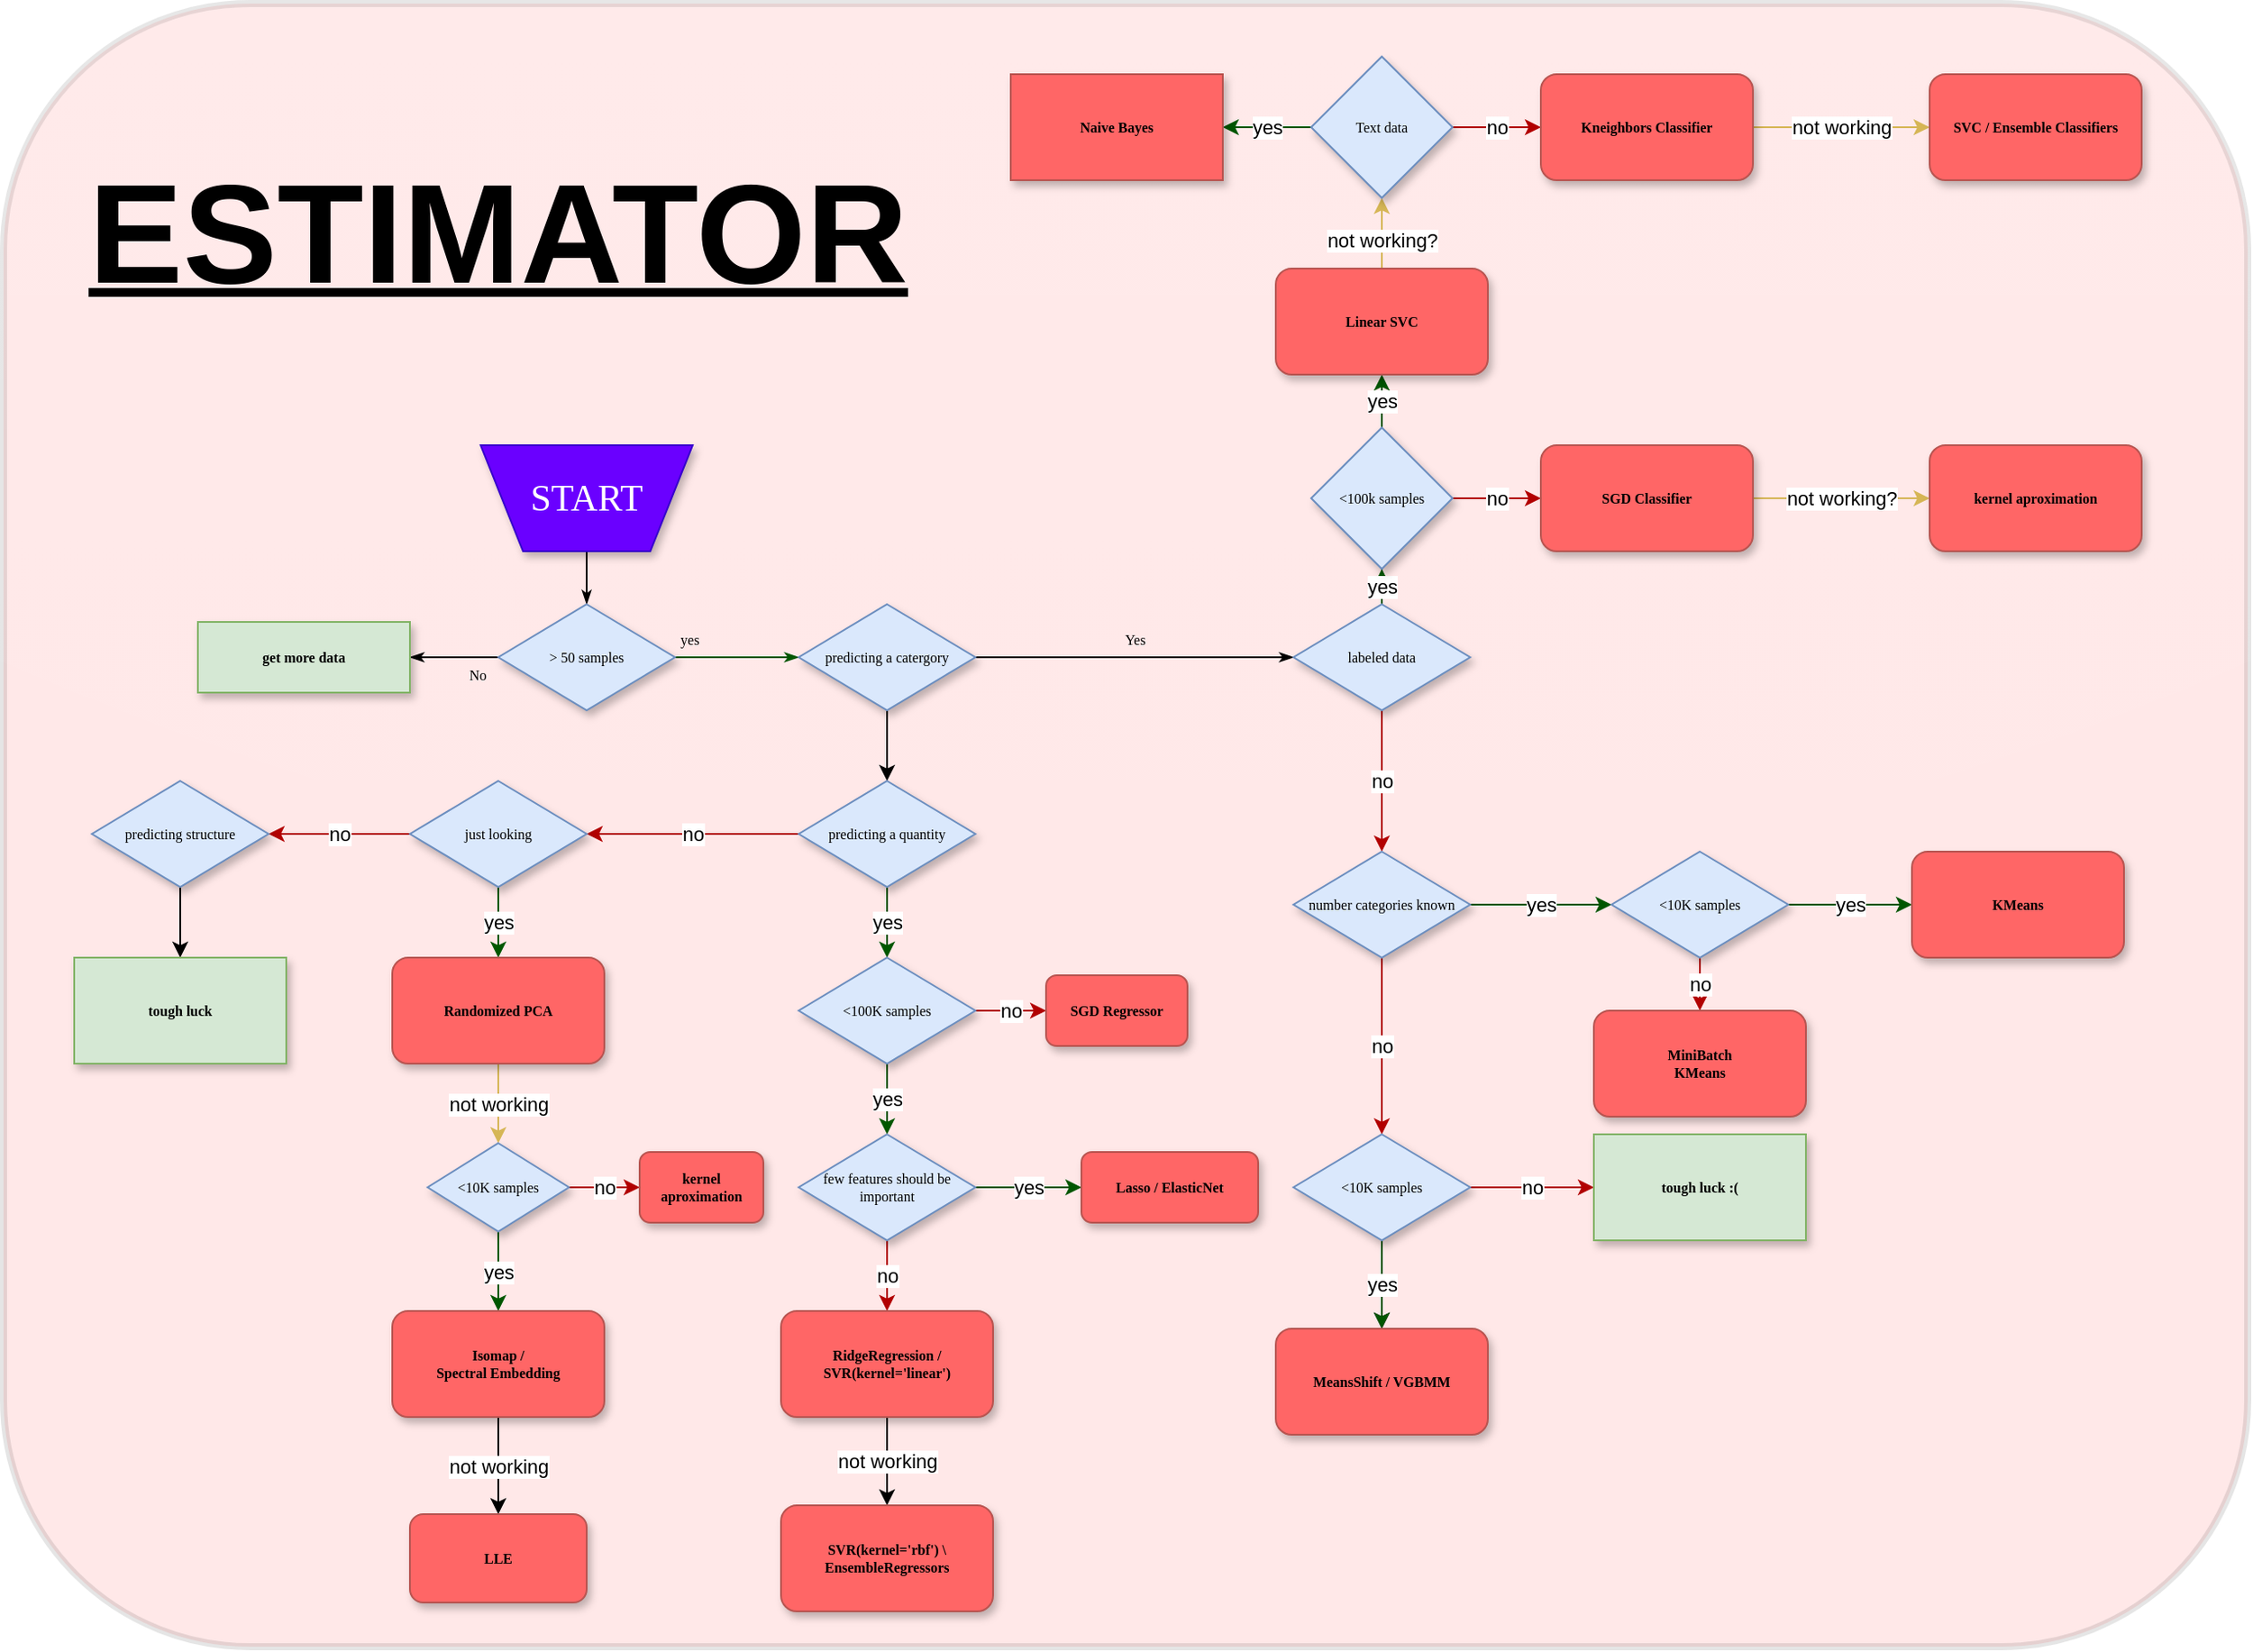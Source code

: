 <mxfile version="20.8.5" type="github">
  <diagram name="Page-1" id="edf60f1a-56cd-e834-aa8a-f176f3a09ee4">
    <mxGraphModel dx="2390" dy="2123" grid="1" gridSize="10" guides="1" tooltips="1" connect="1" arrows="1" fold="1" page="1" pageScale="1" pageWidth="1100" pageHeight="850" background="none" math="0" shadow="0">
      <root>
        <mxCell id="0" />
        <mxCell id="1" parent="0" />
        <mxCell id="lqjXlcWbuFl65co5ee---90" value="" style="rounded=1;whiteSpace=wrap;html=1;fontSize=11;fillColor=#FF2121;opacity=10;shadow=0;glass=1;strokeWidth=4;" vertex="1" parent="1">
          <mxGeometry x="400" y="-150" width="1270" height="930" as="geometry" />
        </mxCell>
        <mxCell id="60e70716793133e9-31" style="edgeStyle=orthogonalEdgeStyle;rounded=0;html=1;labelBackgroundColor=none;startSize=5;endArrow=classicThin;endFill=1;endSize=5;jettySize=auto;orthogonalLoop=1;strokeWidth=1;fontFamily=Verdana;fontSize=8" parent="1" source="60e70716793133e9-2" target="60e70716793133e9-5" edge="1">
          <mxGeometry relative="1" as="geometry" />
        </mxCell>
        <mxCell id="60e70716793133e9-2" value="&lt;font style=&quot;font-size: 21px;&quot;&gt;START&lt;/font&gt;" style="shape=trapezoid;whiteSpace=wrap;html=1;rounded=0;shadow=1;labelBackgroundColor=none;strokeWidth=1;fontFamily=Verdana;fontSize=8;align=center;flipV=1;fillColor=#6a00ff;fontColor=#ffffff;strokeColor=#3700CC;" parent="1" vertex="1">
          <mxGeometry x="670" y="100" width="120" height="60" as="geometry" />
        </mxCell>
        <mxCell id="60e70716793133e9-33" value="yes" style="edgeStyle=orthogonalEdgeStyle;rounded=0;html=1;labelBackgroundColor=none;startSize=5;endArrow=classicThin;endFill=1;endSize=5;jettySize=auto;orthogonalLoop=1;strokeWidth=1;fontFamily=Verdana;fontSize=8;fillColor=#008a00;strokeColor=#005700;" parent="1" source="60e70716793133e9-5" target="60e70716793133e9-7" edge="1">
          <mxGeometry x="-0.778" y="10" relative="1" as="geometry">
            <mxPoint as="offset" />
          </mxGeometry>
        </mxCell>
        <mxCell id="60e70716793133e9-37" value="No" style="edgeStyle=orthogonalEdgeStyle;rounded=0;html=1;labelBackgroundColor=none;startSize=5;endArrow=classicThin;endFill=1;endSize=5;jettySize=auto;orthogonalLoop=1;strokeWidth=1;fontFamily=Verdana;fontSize=8" parent="1" source="60e70716793133e9-5" target="60e70716793133e9-9" edge="1">
          <mxGeometry x="-0.5" y="10" relative="1" as="geometry">
            <mxPoint as="offset" />
          </mxGeometry>
        </mxCell>
        <mxCell id="60e70716793133e9-5" value="&amp;gt; 50 samples" style="rhombus;whiteSpace=wrap;html=1;rounded=0;shadow=1;labelBackgroundColor=none;strokeWidth=1;fontFamily=Verdana;fontSize=8;align=center;fillColor=#dae8fc;strokeColor=#6c8ebf;" parent="1" vertex="1">
          <mxGeometry x="680" y="190" width="100" height="60" as="geometry" />
        </mxCell>
        <mxCell id="60e70716793133e9-34" value="Yes" style="edgeStyle=orthogonalEdgeStyle;rounded=0;html=1;labelBackgroundColor=none;startSize=5;endArrow=classicThin;endFill=1;endSize=5;jettySize=auto;orthogonalLoop=1;strokeWidth=1;fontFamily=Verdana;fontSize=8;entryX=0;entryY=0.5;entryDx=0;entryDy=0;" parent="1" source="60e70716793133e9-7" target="lqjXlcWbuFl65co5ee---3" edge="1">
          <mxGeometry y="10" relative="1" as="geometry">
            <mxPoint as="offset" />
            <mxPoint x="1030" y="220" as="targetPoint" />
          </mxGeometry>
        </mxCell>
        <mxCell id="lqjXlcWbuFl65co5ee---54" value="" style="edgeStyle=orthogonalEdgeStyle;rounded=0;orthogonalLoop=1;jettySize=auto;html=1;" edge="1" parent="1" source="60e70716793133e9-7" target="lqjXlcWbuFl65co5ee---53">
          <mxGeometry relative="1" as="geometry" />
        </mxCell>
        <mxCell id="60e70716793133e9-7" value="predicting a catergory" style="rhombus;whiteSpace=wrap;html=1;rounded=0;shadow=1;labelBackgroundColor=none;strokeWidth=1;fontFamily=Verdana;fontSize=8;align=center;fillColor=#dae8fc;strokeColor=#6c8ebf;" parent="1" vertex="1">
          <mxGeometry x="850" y="190" width="100" height="60" as="geometry" />
        </mxCell>
        <mxCell id="60e70716793133e9-9" value="get more data" style="whiteSpace=wrap;html=1;rounded=0;shadow=1;labelBackgroundColor=none;strokeWidth=1;fontFamily=Verdana;fontSize=8;align=center;strokeColor=#82b366;fillColor=#d5e8d4;fontStyle=1" parent="1" vertex="1">
          <mxGeometry x="510" y="200" width="120" height="40" as="geometry" />
        </mxCell>
        <mxCell id="lqjXlcWbuFl65co5ee---7" value="yes" style="edgeStyle=orthogonalEdgeStyle;rounded=0;orthogonalLoop=1;jettySize=auto;html=1;fillColor=#008a00;strokeColor=#005700;" edge="1" parent="1" source="lqjXlcWbuFl65co5ee---3" target="lqjXlcWbuFl65co5ee---6">
          <mxGeometry relative="1" as="geometry" />
        </mxCell>
        <mxCell id="lqjXlcWbuFl65co5ee---16" value="no" style="edgeStyle=orthogonalEdgeStyle;rounded=0;orthogonalLoop=1;jettySize=auto;html=1;fillColor=#e51400;strokeColor=#B20000;" edge="1" parent="1" source="lqjXlcWbuFl65co5ee---3" target="lqjXlcWbuFl65co5ee---15">
          <mxGeometry relative="1" as="geometry" />
        </mxCell>
        <mxCell id="lqjXlcWbuFl65co5ee---3" value="labeled data" style="rhombus;whiteSpace=wrap;html=1;rounded=0;shadow=1;labelBackgroundColor=none;strokeWidth=1;fontFamily=Verdana;fontSize=8;align=center;fillColor=#dae8fc;strokeColor=#6c8ebf;" vertex="1" parent="1">
          <mxGeometry x="1130" y="190" width="100" height="60" as="geometry" />
        </mxCell>
        <mxCell id="lqjXlcWbuFl65co5ee---11" value="no" style="edgeStyle=orthogonalEdgeStyle;rounded=0;orthogonalLoop=1;jettySize=auto;html=1;fillColor=#e51400;strokeColor=#B20000;" edge="1" parent="1" source="lqjXlcWbuFl65co5ee---6" target="lqjXlcWbuFl65co5ee---10">
          <mxGeometry relative="1" as="geometry" />
        </mxCell>
        <mxCell id="lqjXlcWbuFl65co5ee---13" value="yes" style="edgeStyle=orthogonalEdgeStyle;rounded=0;orthogonalLoop=1;jettySize=auto;html=1;fillColor=#008a00;strokeColor=#005700;" edge="1" parent="1" source="lqjXlcWbuFl65co5ee---6" target="lqjXlcWbuFl65co5ee---12">
          <mxGeometry relative="1" as="geometry" />
        </mxCell>
        <mxCell id="lqjXlcWbuFl65co5ee---6" value="&amp;lt;100k samples" style="rhombus;whiteSpace=wrap;html=1;fontSize=8;fontFamily=Verdana;rounded=0;shadow=1;labelBackgroundColor=none;strokeWidth=1;fillColor=#dae8fc;strokeColor=#6c8ebf;" vertex="1" parent="1">
          <mxGeometry x="1140" y="90" width="80" height="80" as="geometry" />
        </mxCell>
        <mxCell id="lqjXlcWbuFl65co5ee---38" value="not working?" style="edgeStyle=orthogonalEdgeStyle;rounded=0;orthogonalLoop=1;jettySize=auto;html=1;fillColor=#fff2cc;strokeColor=#d6b656;gradientColor=#ffd966;" edge="1" parent="1" source="lqjXlcWbuFl65co5ee---10" target="lqjXlcWbuFl65co5ee---37">
          <mxGeometry relative="1" as="geometry" />
        </mxCell>
        <mxCell id="lqjXlcWbuFl65co5ee---10" value="SGD Classifier" style="whiteSpace=wrap;html=1;fontSize=8;fontFamily=Verdana;rounded=1;shadow=1;labelBackgroundColor=none;strokeWidth=1;fillColor=#FF6666;strokeColor=#b85450;fontStyle=1" vertex="1" parent="1">
          <mxGeometry x="1270" y="100" width="120" height="60" as="geometry" />
        </mxCell>
        <mxCell id="lqjXlcWbuFl65co5ee---43" value="" style="edgeStyle=orthogonalEdgeStyle;rounded=0;orthogonalLoop=1;jettySize=auto;html=1;fillColor=#fff2cc;strokeColor=#d6b656;gradientColor=#ffd966;" edge="1" parent="1" source="lqjXlcWbuFl65co5ee---12" target="lqjXlcWbuFl65co5ee---42">
          <mxGeometry relative="1" as="geometry" />
        </mxCell>
        <mxCell id="lqjXlcWbuFl65co5ee---44" value="not working?" style="edgeLabel;html=1;align=center;verticalAlign=middle;resizable=0;points=[];" vertex="1" connectable="0" parent="lqjXlcWbuFl65co5ee---43">
          <mxGeometry x="-0.17" relative="1" as="geometry">
            <mxPoint as="offset" />
          </mxGeometry>
        </mxCell>
        <mxCell id="lqjXlcWbuFl65co5ee---12" value="Linear SVC" style="whiteSpace=wrap;html=1;fontSize=8;fontFamily=Verdana;rounded=1;shadow=1;labelBackgroundColor=none;strokeWidth=1;fillColor=#FF6666;strokeColor=#b85450;fontStyle=1" vertex="1" parent="1">
          <mxGeometry x="1120" width="120" height="60" as="geometry" />
        </mxCell>
        <mxCell id="lqjXlcWbuFl65co5ee---18" value="no" style="edgeStyle=orthogonalEdgeStyle;rounded=0;orthogonalLoop=1;jettySize=auto;html=1;fillColor=#e51400;strokeColor=#B20000;" edge="1" parent="1" source="lqjXlcWbuFl65co5ee---15" target="lqjXlcWbuFl65co5ee---17">
          <mxGeometry relative="1" as="geometry" />
        </mxCell>
        <mxCell id="lqjXlcWbuFl65co5ee---20" value="yes" style="edgeStyle=orthogonalEdgeStyle;rounded=0;orthogonalLoop=1;jettySize=auto;html=1;fillColor=#008a00;strokeColor=#005700;" edge="1" parent="1" source="lqjXlcWbuFl65co5ee---15" target="lqjXlcWbuFl65co5ee---19">
          <mxGeometry relative="1" as="geometry" />
        </mxCell>
        <mxCell id="lqjXlcWbuFl65co5ee---15" value="number categories known" style="rhombus;whiteSpace=wrap;html=1;rounded=0;shadow=1;labelBackgroundColor=none;strokeWidth=1;fontFamily=Verdana;fontSize=8;align=center;fillColor=#dae8fc;strokeColor=#6c8ebf;" vertex="1" parent="1">
          <mxGeometry x="1130" y="330" width="100" height="60" as="geometry" />
        </mxCell>
        <mxCell id="lqjXlcWbuFl65co5ee---29" value="no" style="edgeStyle=orthogonalEdgeStyle;rounded=0;orthogonalLoop=1;jettySize=auto;html=1;fillColor=#e51400;strokeColor=#B20000;" edge="1" parent="1" source="lqjXlcWbuFl65co5ee---17" target="lqjXlcWbuFl65co5ee---28">
          <mxGeometry relative="1" as="geometry" />
        </mxCell>
        <mxCell id="lqjXlcWbuFl65co5ee---34" value="" style="edgeStyle=orthogonalEdgeStyle;rounded=0;orthogonalLoop=1;jettySize=auto;html=1;" edge="1" parent="1" source="lqjXlcWbuFl65co5ee---17" target="lqjXlcWbuFl65co5ee---33">
          <mxGeometry relative="1" as="geometry" />
        </mxCell>
        <mxCell id="lqjXlcWbuFl65co5ee---35" value="yes" style="edgeStyle=orthogonalEdgeStyle;rounded=0;orthogonalLoop=1;jettySize=auto;html=1;fillColor=#008a00;strokeColor=#005700;" edge="1" parent="1" source="lqjXlcWbuFl65co5ee---17" target="lqjXlcWbuFl65co5ee---33">
          <mxGeometry relative="1" as="geometry" />
        </mxCell>
        <mxCell id="lqjXlcWbuFl65co5ee---17" value="&amp;lt;10K samples" style="rhombus;whiteSpace=wrap;html=1;rounded=0;shadow=1;labelBackgroundColor=none;strokeWidth=1;fontFamily=Verdana;fontSize=8;align=center;fillColor=#dae8fc;strokeColor=#6c8ebf;" vertex="1" parent="1">
          <mxGeometry x="1130" y="490" width="100" height="60" as="geometry" />
        </mxCell>
        <mxCell id="lqjXlcWbuFl65co5ee---22" value="yes" style="edgeStyle=orthogonalEdgeStyle;rounded=0;orthogonalLoop=1;jettySize=auto;html=1;fillColor=#008a00;strokeColor=#005700;" edge="1" parent="1" source="lqjXlcWbuFl65co5ee---19" target="lqjXlcWbuFl65co5ee---21">
          <mxGeometry relative="1" as="geometry" />
        </mxCell>
        <mxCell id="lqjXlcWbuFl65co5ee---25" value="no" style="edgeStyle=orthogonalEdgeStyle;rounded=0;orthogonalLoop=1;jettySize=auto;html=1;fillColor=#e51400;strokeColor=#B20000;" edge="1" parent="1" source="lqjXlcWbuFl65co5ee---19" target="lqjXlcWbuFl65co5ee---24">
          <mxGeometry relative="1" as="geometry" />
        </mxCell>
        <mxCell id="lqjXlcWbuFl65co5ee---19" value="&amp;lt;10K samples" style="rhombus;whiteSpace=wrap;html=1;rounded=0;shadow=1;labelBackgroundColor=none;strokeWidth=1;fontFamily=Verdana;fontSize=8;align=center;fillColor=#dae8fc;strokeColor=#6c8ebf;" vertex="1" parent="1">
          <mxGeometry x="1310" y="330" width="100" height="60" as="geometry" />
        </mxCell>
        <mxCell id="lqjXlcWbuFl65co5ee---21" value="KMeans" style="whiteSpace=wrap;html=1;fontSize=8;fontFamily=Verdana;rounded=1;shadow=1;labelBackgroundColor=none;strokeWidth=1;fillColor=#FF6666;strokeColor=#b85450;fontStyle=1" vertex="1" parent="1">
          <mxGeometry x="1480" y="330" width="120" height="60" as="geometry" />
        </mxCell>
        <mxCell id="lqjXlcWbuFl65co5ee---24" value="MiniBatch&lt;br&gt;KMeans" style="whiteSpace=wrap;html=1;fontSize=8;fontFamily=Verdana;rounded=1;shadow=1;labelBackgroundColor=none;strokeWidth=1;fillColor=#FF6666;strokeColor=#b85450;fontStyle=1" vertex="1" parent="1">
          <mxGeometry x="1300" y="420" width="120" height="60" as="geometry" />
        </mxCell>
        <mxCell id="lqjXlcWbuFl65co5ee---28" value="tough luck :(" style="whiteSpace=wrap;html=1;fontSize=8;fontFamily=Verdana;rounded=0;shadow=1;labelBackgroundColor=none;strokeWidth=1;fillColor=#d5e8d4;strokeColor=#82b366;fontStyle=1;" vertex="1" parent="1">
          <mxGeometry x="1300" y="490" width="120" height="60" as="geometry" />
        </mxCell>
        <mxCell id="lqjXlcWbuFl65co5ee---33" value="MeansShift / VGBMM" style="whiteSpace=wrap;html=1;fontSize=8;fontFamily=Verdana;rounded=1;shadow=1;labelBackgroundColor=none;strokeWidth=1;fillColor=#FF6666;strokeColor=#b85450;fontStyle=1" vertex="1" parent="1">
          <mxGeometry x="1120" y="600" width="120" height="60" as="geometry" />
        </mxCell>
        <mxCell id="lqjXlcWbuFl65co5ee---37" value="kernel aproximation" style="whiteSpace=wrap;html=1;fontSize=8;fontFamily=Verdana;rounded=1;shadow=1;labelBackgroundColor=none;strokeWidth=1;fillColor=#FF6666;strokeColor=#b85450;fontStyle=1" vertex="1" parent="1">
          <mxGeometry x="1490" y="100" width="120" height="60" as="geometry" />
        </mxCell>
        <mxCell id="lqjXlcWbuFl65co5ee---46" value="no" style="edgeStyle=orthogonalEdgeStyle;rounded=0;orthogonalLoop=1;jettySize=auto;html=1;fillColor=#e51400;strokeColor=#B20000;" edge="1" parent="1" source="lqjXlcWbuFl65co5ee---42" target="lqjXlcWbuFl65co5ee---45">
          <mxGeometry relative="1" as="geometry" />
        </mxCell>
        <mxCell id="lqjXlcWbuFl65co5ee---50" value="yes" style="edgeStyle=orthogonalEdgeStyle;rounded=0;orthogonalLoop=1;jettySize=auto;html=1;fillColor=#008a00;strokeColor=#005700;" edge="1" parent="1" source="lqjXlcWbuFl65co5ee---42">
          <mxGeometry relative="1" as="geometry">
            <mxPoint x="1090" y="-80" as="targetPoint" />
          </mxGeometry>
        </mxCell>
        <mxCell id="lqjXlcWbuFl65co5ee---42" value="Text data" style="rhombus;whiteSpace=wrap;html=1;fontSize=8;fontFamily=Verdana;rounded=0;shadow=1;labelBackgroundColor=none;strokeWidth=1;fillColor=#dae8fc;strokeColor=#6c8ebf;" vertex="1" parent="1">
          <mxGeometry x="1140" y="-120" width="80" height="80" as="geometry" />
        </mxCell>
        <mxCell id="lqjXlcWbuFl65co5ee---89" value="not working" style="edgeStyle=orthogonalEdgeStyle;rounded=0;orthogonalLoop=1;jettySize=auto;html=1;fontSize=11;fillColor=#fff2cc;strokeColor=#d6b656;gradientColor=#ffd966;" edge="1" parent="1" source="lqjXlcWbuFl65co5ee---45" target="lqjXlcWbuFl65co5ee---47">
          <mxGeometry relative="1" as="geometry" />
        </mxCell>
        <mxCell id="lqjXlcWbuFl65co5ee---45" value="Kneighbors Classifier" style="whiteSpace=wrap;html=1;fontSize=8;fontFamily=Verdana;rounded=1;shadow=1;labelBackgroundColor=none;strokeWidth=1;fillColor=#FF6666;strokeColor=#b85450;fontStyle=1" vertex="1" parent="1">
          <mxGeometry x="1270" y="-110" width="120" height="60" as="geometry" />
        </mxCell>
        <mxCell id="lqjXlcWbuFl65co5ee---47" value="SVC / Ensemble Classifiers" style="whiteSpace=wrap;html=1;fontSize=8;fontFamily=Verdana;rounded=1;shadow=1;labelBackgroundColor=none;strokeWidth=1;fillColor=#FF6666;strokeColor=#b85450;fontStyle=1" vertex="1" parent="1">
          <mxGeometry x="1490" y="-110" width="120" height="60" as="geometry" />
        </mxCell>
        <mxCell id="lqjXlcWbuFl65co5ee---49" value="Naive Bayes" style="whiteSpace=wrap;html=1;fontSize=8;fontFamily=Verdana;rounded=0;shadow=1;labelBackgroundColor=none;strokeWidth=1;fillColor=#FF6666;strokeColor=#b85450;fontStyle=1" vertex="1" parent="1">
          <mxGeometry x="970" y="-110" width="120" height="60" as="geometry" />
        </mxCell>
        <mxCell id="lqjXlcWbuFl65co5ee---56" value="yes" style="edgeStyle=orthogonalEdgeStyle;rounded=0;orthogonalLoop=1;jettySize=auto;html=1;fillColor=#008a00;strokeColor=#005700;" edge="1" parent="1" source="lqjXlcWbuFl65co5ee---53" target="lqjXlcWbuFl65co5ee---55">
          <mxGeometry relative="1" as="geometry" />
        </mxCell>
        <mxCell id="lqjXlcWbuFl65co5ee---70" value="no" style="edgeStyle=orthogonalEdgeStyle;rounded=0;orthogonalLoop=1;jettySize=auto;html=1;exitX=0;exitY=0.5;exitDx=0;exitDy=0;fillColor=#e51400;strokeColor=#B20000;" edge="1" parent="1" source="lqjXlcWbuFl65co5ee---53" target="lqjXlcWbuFl65co5ee---69">
          <mxGeometry relative="1" as="geometry">
            <mxPoint x="810" y="322.5" as="sourcePoint" />
          </mxGeometry>
        </mxCell>
        <mxCell id="lqjXlcWbuFl65co5ee---53" value="predicting a quantity" style="rhombus;whiteSpace=wrap;html=1;rounded=0;shadow=1;labelBackgroundColor=none;strokeWidth=1;fontFamily=Verdana;fontSize=8;align=center;fillColor=#dae8fc;strokeColor=#6c8ebf;" vertex="1" parent="1">
          <mxGeometry x="850" y="290" width="100" height="60" as="geometry" />
        </mxCell>
        <mxCell id="lqjXlcWbuFl65co5ee---59" value="no" style="edgeStyle=orthogonalEdgeStyle;rounded=0;orthogonalLoop=1;jettySize=auto;html=1;fillColor=#e51400;strokeColor=#B20000;" edge="1" parent="1" source="lqjXlcWbuFl65co5ee---55" target="lqjXlcWbuFl65co5ee---58">
          <mxGeometry relative="1" as="geometry" />
        </mxCell>
        <mxCell id="lqjXlcWbuFl65co5ee---61" value="yes" style="edgeStyle=orthogonalEdgeStyle;rounded=0;orthogonalLoop=1;jettySize=auto;html=1;fillColor=#008a00;strokeColor=#005700;" edge="1" parent="1" source="lqjXlcWbuFl65co5ee---55" target="lqjXlcWbuFl65co5ee---60">
          <mxGeometry relative="1" as="geometry" />
        </mxCell>
        <mxCell id="lqjXlcWbuFl65co5ee---55" value="&amp;lt;100K samples" style="rhombus;whiteSpace=wrap;html=1;rounded=0;shadow=1;labelBackgroundColor=none;strokeWidth=1;fontFamily=Verdana;fontSize=8;align=center;fillColor=#dae8fc;strokeColor=#6c8ebf;" vertex="1" parent="1">
          <mxGeometry x="850" y="390" width="100" height="60" as="geometry" />
        </mxCell>
        <mxCell id="lqjXlcWbuFl65co5ee---58" value="SGD Regressor" style="whiteSpace=wrap;html=1;fontSize=8;fontFamily=Verdana;rounded=1;shadow=1;labelBackgroundColor=none;strokeWidth=1;fillColor=#FF6666;strokeColor=#b85450;fontStyle=1" vertex="1" parent="1">
          <mxGeometry x="990" y="400" width="80" height="40" as="geometry" />
        </mxCell>
        <mxCell id="lqjXlcWbuFl65co5ee---63" value="yes" style="edgeStyle=orthogonalEdgeStyle;rounded=0;orthogonalLoop=1;jettySize=auto;html=1;fillColor=#008a00;strokeColor=#005700;" edge="1" parent="1" source="lqjXlcWbuFl65co5ee---60" target="lqjXlcWbuFl65co5ee---62">
          <mxGeometry relative="1" as="geometry" />
        </mxCell>
        <mxCell id="lqjXlcWbuFl65co5ee---65" value="no" style="edgeStyle=orthogonalEdgeStyle;rounded=0;orthogonalLoop=1;jettySize=auto;html=1;fillColor=#e51400;strokeColor=#B20000;" edge="1" parent="1" source="lqjXlcWbuFl65co5ee---60" target="lqjXlcWbuFl65co5ee---64">
          <mxGeometry relative="1" as="geometry" />
        </mxCell>
        <mxCell id="lqjXlcWbuFl65co5ee---60" value="few features should be important&lt;br&gt;" style="rhombus;whiteSpace=wrap;html=1;rounded=0;shadow=1;labelBackgroundColor=none;strokeWidth=1;fontFamily=Verdana;fontSize=8;align=center;fillColor=#dae8fc;strokeColor=#6c8ebf;" vertex="1" parent="1">
          <mxGeometry x="850" y="490" width="100" height="60" as="geometry" />
        </mxCell>
        <mxCell id="lqjXlcWbuFl65co5ee---62" value="Lasso / ElasticNet" style="whiteSpace=wrap;html=1;fontSize=8;fontFamily=Verdana;rounded=1;shadow=1;labelBackgroundColor=none;strokeWidth=1;fillColor=#FF6666;strokeColor=#b85450;fontStyle=1" vertex="1" parent="1">
          <mxGeometry x="1010" y="500" width="100" height="40" as="geometry" />
        </mxCell>
        <mxCell id="lqjXlcWbuFl65co5ee---67" value="not working" style="edgeStyle=orthogonalEdgeStyle;rounded=0;orthogonalLoop=1;jettySize=auto;html=1;" edge="1" parent="1" source="lqjXlcWbuFl65co5ee---64" target="lqjXlcWbuFl65co5ee---66">
          <mxGeometry relative="1" as="geometry" />
        </mxCell>
        <mxCell id="lqjXlcWbuFl65co5ee---64" value="RidgeRegression / SVR(kernel=&#39;linear&#39;)" style="whiteSpace=wrap;html=1;fontSize=8;fontFamily=Verdana;rounded=1;shadow=1;labelBackgroundColor=none;strokeWidth=1;fillColor=#FF6666;strokeColor=#b85450;fontStyle=1" vertex="1" parent="1">
          <mxGeometry x="840" y="590" width="120" height="60" as="geometry" />
        </mxCell>
        <mxCell id="lqjXlcWbuFl65co5ee---66" value="SVR(kernel=&#39;rbf&#39;) \&lt;br&gt;EnsembleRegressors" style="whiteSpace=wrap;html=1;fontSize=8;fontFamily=Verdana;rounded=1;shadow=1;labelBackgroundColor=none;strokeWidth=1;fillColor=#FF6666;strokeColor=#b85450;fontStyle=1" vertex="1" parent="1">
          <mxGeometry x="840" y="700" width="120" height="60" as="geometry" />
        </mxCell>
        <mxCell id="lqjXlcWbuFl65co5ee---72" value="yes" style="edgeStyle=orthogonalEdgeStyle;rounded=0;orthogonalLoop=1;jettySize=auto;html=1;fillColor=#008a00;strokeColor=#005700;" edge="1" parent="1" source="lqjXlcWbuFl65co5ee---69" target="lqjXlcWbuFl65co5ee---71">
          <mxGeometry relative="1" as="geometry" />
        </mxCell>
        <mxCell id="lqjXlcWbuFl65co5ee---84" value="no" style="edgeStyle=orthogonalEdgeStyle;rounded=0;orthogonalLoop=1;jettySize=auto;html=1;fillColor=#e51400;strokeColor=#B20000;" edge="1" parent="1" source="lqjXlcWbuFl65co5ee---69" target="lqjXlcWbuFl65co5ee---83">
          <mxGeometry relative="1" as="geometry" />
        </mxCell>
        <mxCell id="lqjXlcWbuFl65co5ee---69" value="just looking" style="rhombus;whiteSpace=wrap;html=1;rounded=0;shadow=1;labelBackgroundColor=none;strokeWidth=1;fontFamily=Verdana;fontSize=8;align=center;fillColor=#dae8fc;strokeColor=#6c8ebf;" vertex="1" parent="1">
          <mxGeometry x="630" y="290" width="100" height="60" as="geometry" />
        </mxCell>
        <mxCell id="lqjXlcWbuFl65co5ee---75" value="not working" style="edgeStyle=orthogonalEdgeStyle;rounded=0;orthogonalLoop=1;jettySize=auto;html=1;fillColor=#fff2cc;gradientColor=#ffd966;strokeColor=#d6b656;" edge="1" parent="1" source="lqjXlcWbuFl65co5ee---71" target="lqjXlcWbuFl65co5ee---74">
          <mxGeometry relative="1" as="geometry" />
        </mxCell>
        <mxCell id="lqjXlcWbuFl65co5ee---71" value="Randomized PCA" style="whiteSpace=wrap;html=1;fontSize=8;fontFamily=Verdana;rounded=1;shadow=1;labelBackgroundColor=none;strokeWidth=1;fillColor=#FF6666;strokeColor=#b85450;fontStyle=1" vertex="1" parent="1">
          <mxGeometry x="620" y="390" width="120" height="60" as="geometry" />
        </mxCell>
        <mxCell id="lqjXlcWbuFl65co5ee---78" value="no" style="edgeStyle=orthogonalEdgeStyle;rounded=0;orthogonalLoop=1;jettySize=auto;html=1;fillColor=#e51400;strokeColor=#B20000;" edge="1" parent="1" source="lqjXlcWbuFl65co5ee---74" target="lqjXlcWbuFl65co5ee---77">
          <mxGeometry relative="1" as="geometry" />
        </mxCell>
        <mxCell id="lqjXlcWbuFl65co5ee---80" value="yes" style="edgeStyle=orthogonalEdgeStyle;rounded=0;orthogonalLoop=1;jettySize=auto;html=1;fillColor=#008a00;strokeColor=#005700;" edge="1" parent="1" source="lqjXlcWbuFl65co5ee---74" target="lqjXlcWbuFl65co5ee---79">
          <mxGeometry relative="1" as="geometry" />
        </mxCell>
        <mxCell id="lqjXlcWbuFl65co5ee---74" value="&amp;lt;10K samples" style="rhombus;whiteSpace=wrap;html=1;fontSize=8;fontFamily=Verdana;rounded=0;shadow=1;labelBackgroundColor=none;strokeWidth=1;fillColor=#dae8fc;strokeColor=#6c8ebf;" vertex="1" parent="1">
          <mxGeometry x="640" y="495" width="80" height="50" as="geometry" />
        </mxCell>
        <mxCell id="lqjXlcWbuFl65co5ee---77" value="kernel aproximation" style="whiteSpace=wrap;html=1;fontSize=8;fontFamily=Verdana;rounded=1;shadow=1;labelBackgroundColor=none;strokeWidth=1;fillColor=#FF6666;strokeColor=#b85450;fontStyle=1" vertex="1" parent="1">
          <mxGeometry x="760" y="500" width="70" height="40" as="geometry" />
        </mxCell>
        <mxCell id="lqjXlcWbuFl65co5ee---82" value="not working" style="edgeStyle=orthogonalEdgeStyle;rounded=0;orthogonalLoop=1;jettySize=auto;html=1;" edge="1" parent="1" source="lqjXlcWbuFl65co5ee---79" target="lqjXlcWbuFl65co5ee---81">
          <mxGeometry relative="1" as="geometry" />
        </mxCell>
        <mxCell id="lqjXlcWbuFl65co5ee---79" value="Isomap /&lt;br&gt;Spectral Embedding" style="whiteSpace=wrap;html=1;fontSize=8;fontFamily=Verdana;rounded=1;shadow=1;labelBackgroundColor=none;strokeWidth=1;fillColor=#FF6666;strokeColor=#b85450;fontStyle=1" vertex="1" parent="1">
          <mxGeometry x="620" y="590" width="120" height="60" as="geometry" />
        </mxCell>
        <mxCell id="lqjXlcWbuFl65co5ee---81" value="LLE" style="whiteSpace=wrap;html=1;fontSize=8;fontFamily=Verdana;rounded=1;shadow=1;labelBackgroundColor=none;strokeWidth=1;fillColor=#FF6666;strokeColor=#b85450;fontStyle=1" vertex="1" parent="1">
          <mxGeometry x="630" y="705" width="100" height="50" as="geometry" />
        </mxCell>
        <mxCell id="lqjXlcWbuFl65co5ee---87" value="" style="edgeStyle=orthogonalEdgeStyle;rounded=0;orthogonalLoop=1;jettySize=auto;html=1;" edge="1" parent="1" source="lqjXlcWbuFl65co5ee---83" target="lqjXlcWbuFl65co5ee---86">
          <mxGeometry relative="1" as="geometry" />
        </mxCell>
        <mxCell id="lqjXlcWbuFl65co5ee---83" value="predicting structure" style="rhombus;whiteSpace=wrap;html=1;rounded=0;shadow=1;labelBackgroundColor=none;strokeWidth=1;fontFamily=Verdana;fontSize=8;align=center;fillColor=#dae8fc;strokeColor=#6c8ebf;" vertex="1" parent="1">
          <mxGeometry x="450" y="290" width="100" height="60" as="geometry" />
        </mxCell>
        <mxCell id="lqjXlcWbuFl65co5ee---86" value="tough luck" style="whiteSpace=wrap;html=1;fontSize=8;fontFamily=Verdana;rounded=0;shadow=1;labelBackgroundColor=none;strokeWidth=1;strokeColor=#82b366;fillColor=#d5e8d4;fontStyle=1" vertex="1" parent="1">
          <mxGeometry x="440" y="390" width="120" height="60" as="geometry" />
        </mxCell>
        <mxCell id="lqjXlcWbuFl65co5ee---91" value="&lt;b&gt;&lt;u&gt;&lt;font style=&quot;font-size: 80px;&quot;&gt;ESTIMATOR&lt;/font&gt;&lt;/u&gt;&lt;/b&gt;" style="text;html=1;strokeColor=none;fillColor=none;align=center;verticalAlign=middle;whiteSpace=wrap;rounded=0;shadow=0;glass=1;sketch=0;strokeWidth=4;fontSize=50;opacity=10;" vertex="1" parent="1">
          <mxGeometry x="480" y="-70" width="400" height="100" as="geometry" />
        </mxCell>
      </root>
    </mxGraphModel>
  </diagram>
</mxfile>
